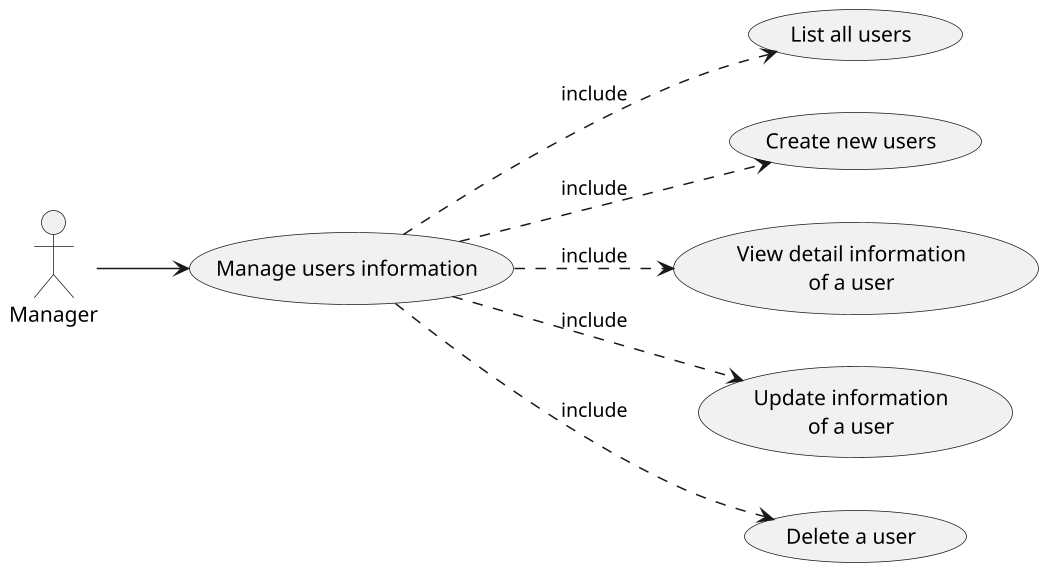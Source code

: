 @startuml
scale 1.5
left to right direction

"Manager" as Manager

Manager --> (Manage users information)
(Manage users information) ..> (List all users) : include
(Manage users information) ..> (Create new users) : include
(Manage users information) ..> (View detail information\nof a user) : include
(Manage users information) ..> (Update information\nof a user) : include
(Manage users information) ..> (Delete a user) : include


@enduml